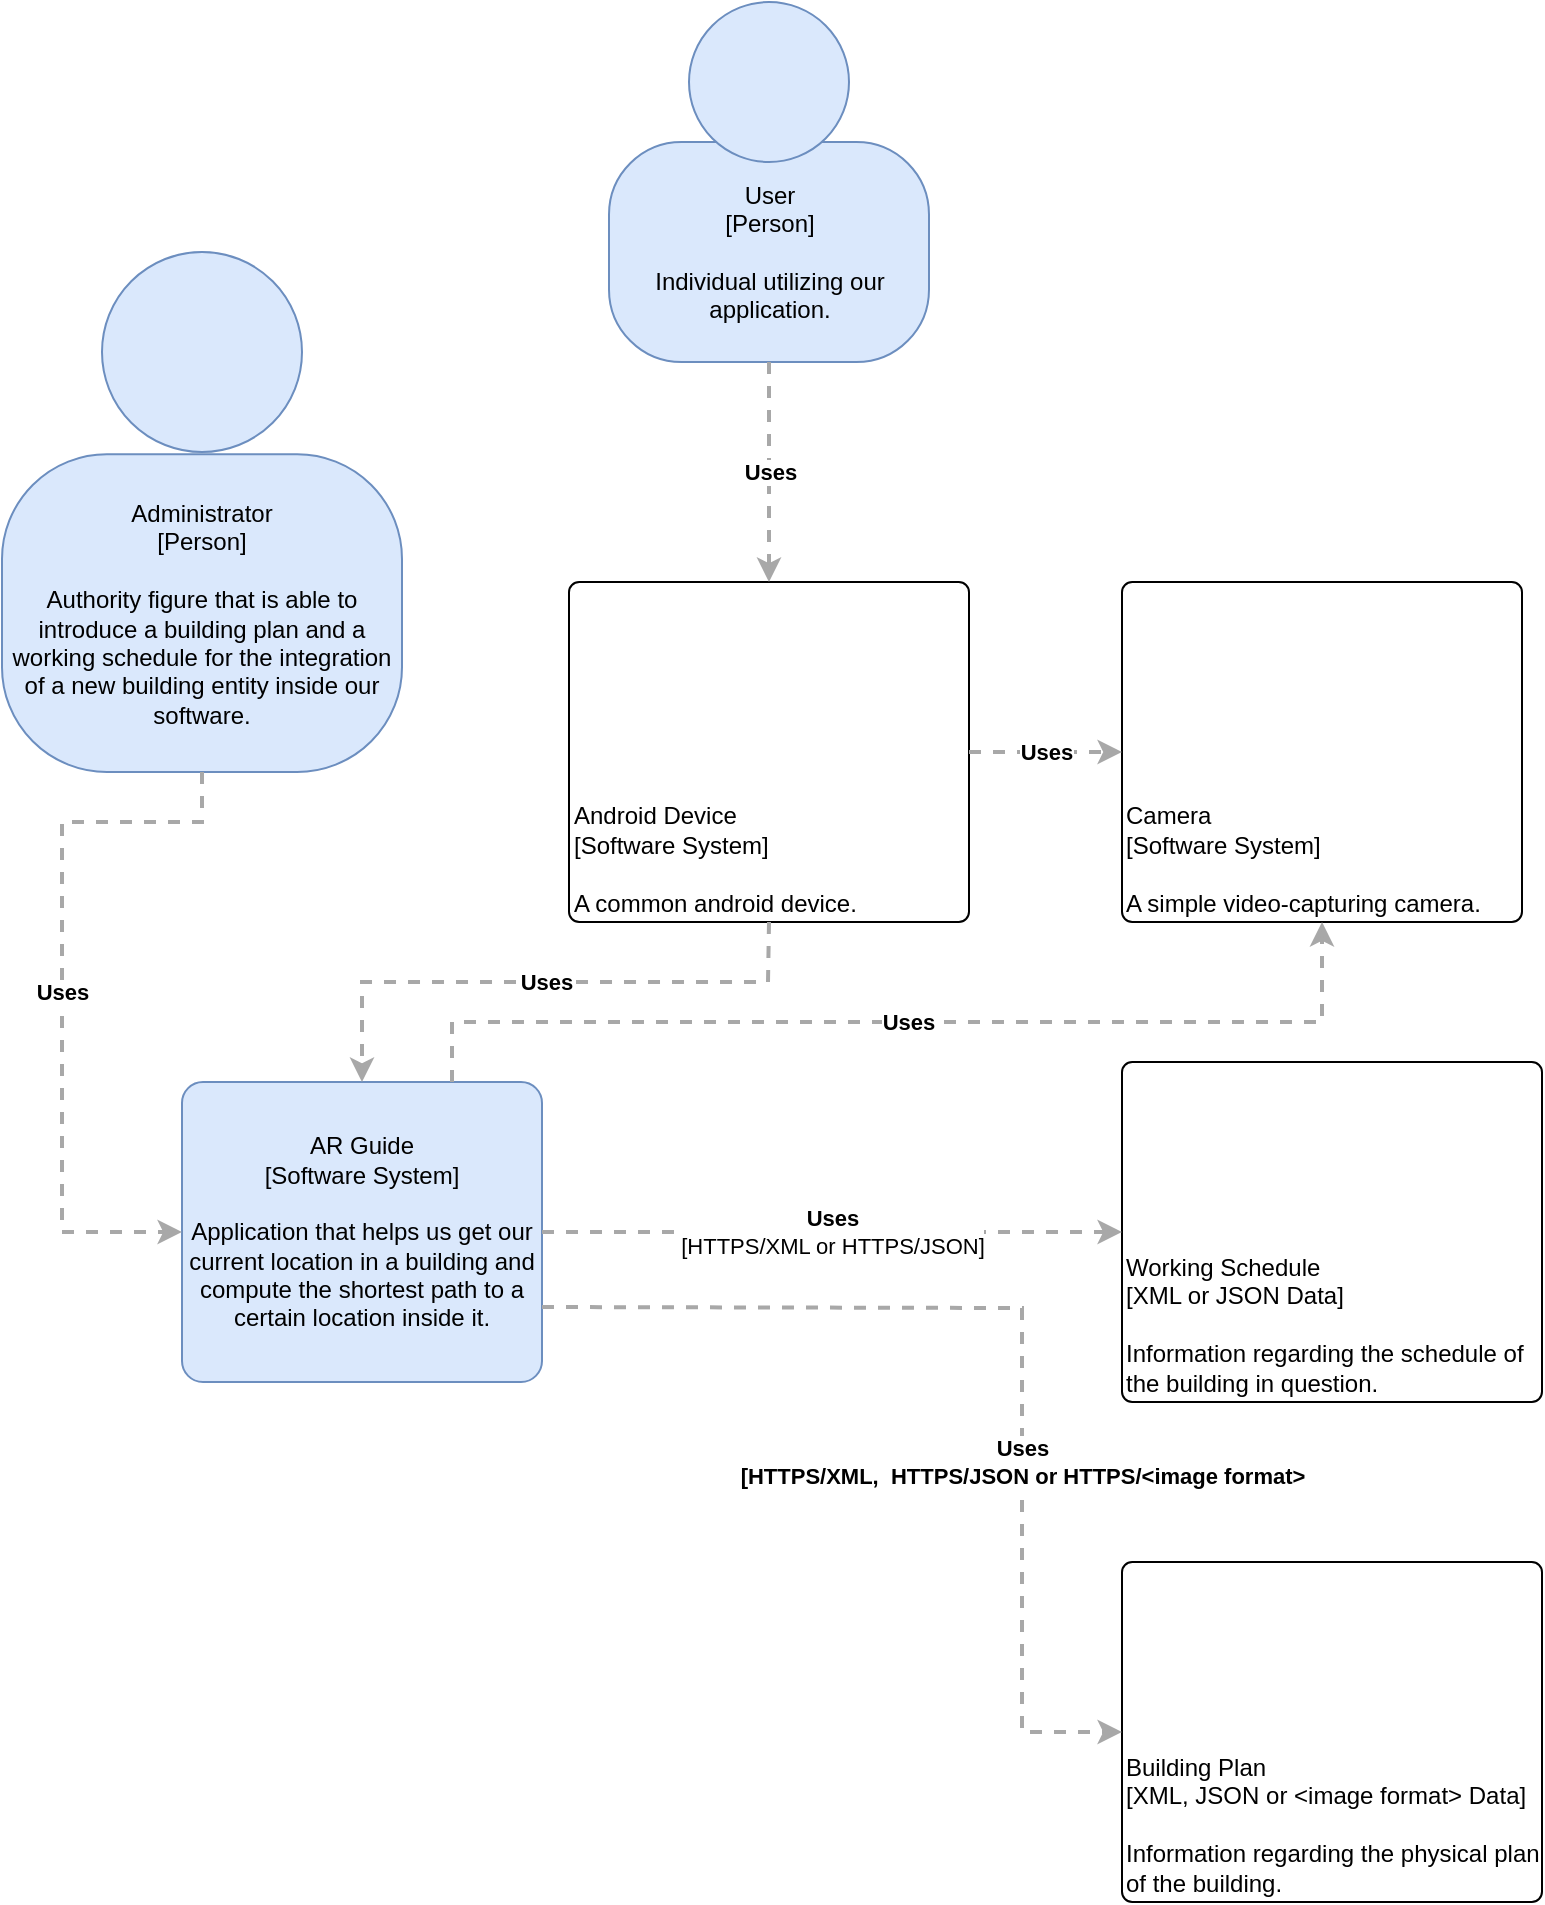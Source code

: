 <mxfile version="10.5.9" type="device"><diagram id="e0N37j-hmRqjs9xxRkx0" name="Page-1"><mxGraphModel dx="1367" dy="727" grid="1" gridSize="10" guides="1" tooltips="1" connect="1" arrows="1" fold="1" page="1" pageScale="1" pageWidth="827" pageHeight="1169" math="0" shadow="0"><root><mxCell id="0"/><mxCell id="1" parent="0"/><mxCell id="njE13rAOCIoc19YT9OxR-1" value="" style="group;rounded=0;labelBackgroundColor=none;fillColor=none;fontColor=#000000;align=center;html=1;" parent="1" vertex="1" connectable="0"><mxGeometry x="333.5" y="10" width="160" height="180" as="geometry"/><C4Person as="c4"/></mxCell><object label="User&lt;div&gt;[Person]&lt;/div&gt;&lt;div&gt;&lt;br&gt;&lt;/div&gt;&lt;div&gt;Individual utilizing our application." placeholders="1" c4Name="User" c4Type="body" c4Description="Individual utilizing our application." id="njE13rAOCIoc19YT9OxR-2"><mxCell style="rounded=1;whiteSpace=wrap;html=1;labelBackgroundColor=none;fillColor=#dae8fc;fontColor=#000000;align=center;arcSize=33;strokeColor=#6c8ebf;" parent="njE13rAOCIoc19YT9OxR-1" vertex="1"><mxGeometry y="70" width="160" height="110" as="geometry"/><C4Person as="c4"/></mxCell></object><mxCell id="njE13rAOCIoc19YT9OxR-3" value="" style="ellipse;whiteSpace=wrap;html=1;aspect=fixed;rounded=0;labelBackgroundColor=none;fillColor=#dae8fc;fontSize=12;fontColor=#000000;align=center;strokeColor=#6c8ebf;" parent="njE13rAOCIoc19YT9OxR-1" vertex="1"><mxGeometry x="40" width="80" height="80" as="geometry"/><C4Person as="c4"/></mxCell><object label="&lt;div style=&quot;text-align: left&quot;&gt;Android Device&lt;br&gt;[Software System]&lt;br&gt;&lt;br&gt;A common android device.&lt;/div&gt;" placeholders="1" c4Name="Android Device&#10;[Software System]&#10;&#10;A common android device." c4Type="ExecutionEnvironment" c4Application="" id="njE13rAOCIoc19YT9OxR-5"><mxCell style="rounded=1;whiteSpace=wrap;html=1;labelBackgroundColor=none;fillColor=#ffffff;fontColor=#000000;align=left;arcSize=3;strokeColor=#000000;verticalAlign=bottom;" parent="1" vertex="1"><mxGeometry x="313.5" y="300" width="200" height="170" as="geometry"/><C4ExecutionEnvironment as="c4"/></mxCell></object><object label="&lt;div style=&quot;text-align: left&quot;&gt;&lt;div style=&quot;text-align: center&quot;&gt;&lt;b&gt;Uses&lt;/b&gt;&lt;/div&gt;&lt;/div&gt;" c4Type="Relationship" c4Description="Beschreibung" c4Technology="technology" id="njE13rAOCIoc19YT9OxR-6"><mxCell style="edgeStyle=none;rounded=0;html=1;entryX=0.5;entryY=0;jettySize=auto;orthogonalLoop=1;strokeColor=#A8A8A8;strokeWidth=2;fontColor=#000000;jumpStyle=none;dashed=1;exitX=0.5;exitY=1;exitDx=0;exitDy=0;entryDx=0;entryDy=0;" parent="1" source="njE13rAOCIoc19YT9OxR-2" target="njE13rAOCIoc19YT9OxR-5" edge="1"><mxGeometry width="160" relative="1" as="geometry"><mxPoint x="210" y="580" as="sourcePoint"/><mxPoint x="370" y="580" as="targetPoint"/></mxGeometry><C4Relationship as="c4"/></mxCell></object><object label="&lt;div style=&quot;text-align: left&quot;&gt;Camera&lt;br&gt;[Software System]&lt;br&gt;&lt;br&gt;A simple video-capturing camera.&lt;/div&gt;" placeholders="1" c4Name="Camera&#10;[Software System]&#10;&#10;A simple video-capturing camera." c4Type="ExecutionEnvironment" c4Application="" id="njE13rAOCIoc19YT9OxR-7"><mxCell style="rounded=1;whiteSpace=wrap;html=1;labelBackgroundColor=none;fillColor=#ffffff;fontColor=#000000;align=left;arcSize=3;strokeColor=#000000;verticalAlign=bottom;" parent="1" vertex="1"><mxGeometry x="590" y="300" width="200" height="170" as="geometry"/><C4ExecutionEnvironment as="c4"/></mxCell></object><object label="&lt;div style=&quot;text-align: left&quot;&gt;&lt;div style=&quot;text-align: center&quot;&gt;&lt;b&gt;Uses&lt;/b&gt;&lt;/div&gt;&lt;/div&gt;" c4Type="Relationship" c4Description="Beschreibung" c4Technology="technology" id="njE13rAOCIoc19YT9OxR-8"><mxCell style="edgeStyle=none;rounded=0;html=1;entryX=0;entryY=0.5;jettySize=auto;orthogonalLoop=1;strokeColor=#A8A8A8;strokeWidth=2;fontColor=#000000;jumpStyle=none;dashed=1;exitX=1;exitY=0.5;exitDx=0;exitDy=0;entryDx=0;entryDy=0;" parent="1" source="njE13rAOCIoc19YT9OxR-5" target="njE13rAOCIoc19YT9OxR-7" edge="1"><mxGeometry width="160" relative="1" as="geometry"><mxPoint x="520" y="560" as="sourcePoint"/><mxPoint x="680" y="560" as="targetPoint"/></mxGeometry><C4Relationship as="c4"/></mxCell></object><object label="AR Guide&lt;div&gt;[Software System]&lt;/div&gt;&lt;div&gt;&lt;br&gt;&lt;/div&gt;&lt;div&gt;Application that helps us get our current location in a building and compute the shortest path to a certain location inside it." placeholders="1" c4Name="AR Guide" c4Type="SoftwareSystem" c4Description="Application that helps us get our current location in a building and compute the shortest path to a certain location inside it." id="njE13rAOCIoc19YT9OxR-9"><mxCell style="rounded=1;whiteSpace=wrap;html=1;labelBackgroundColor=none;fillColor=#dae8fc;fontColor=#000000;align=center;arcSize=7;strokeColor=#6c8ebf;" parent="1" vertex="1"><mxGeometry x="120" y="550" width="180" height="150" as="geometry"/><C4SoftwareSystem as="c4"/></mxCell></object><object label="&lt;div style=&quot;text-align: left&quot;&gt;&lt;div style=&quot;text-align: center&quot;&gt;&lt;b&gt;Uses&lt;/b&gt;&lt;/div&gt;&lt;/div&gt;" c4Type="Relationship" c4Description="Beschreibung" c4Technology="technology" id="njE13rAOCIoc19YT9OxR-10"><mxCell style="edgeStyle=none;rounded=0;html=1;entryX=0.5;entryY=0;jettySize=auto;orthogonalLoop=1;strokeColor=#A8A8A8;strokeWidth=2;fontColor=#000000;jumpStyle=none;dashed=1;exitX=0.5;exitY=1;exitDx=0;exitDy=0;entryDx=0;entryDy=0;" parent="1" source="njE13rAOCIoc19YT9OxR-5" target="njE13rAOCIoc19YT9OxR-9" edge="1"><mxGeometry width="160" relative="1" as="geometry"><mxPoint x="210" y="630" as="sourcePoint"/><mxPoint x="370" y="630" as="targetPoint"/><Array as="points"><mxPoint x="413" y="500"/><mxPoint x="210" y="500"/></Array></mxGeometry><C4Relationship as="c4"/></mxCell></object><object label="&lt;div style=&quot;text-align: left&quot;&gt;Working Schedule&lt;br&gt;[XML or JSON Data]&lt;br&gt;&lt;br&gt;Information regarding the schedule of the building in question.&lt;/div&gt;" placeholders="1" c4Name="Working Schedule&#10;[XML Data]&#10;&#10;Information regarding the schedule of the building in question." c4Type="ExecutionEnvironment" c4Application="applicationAndVersion" id="njE13rAOCIoc19YT9OxR-11"><mxCell style="rounded=1;whiteSpace=wrap;html=1;labelBackgroundColor=none;fillColor=#ffffff;fontColor=#000000;align=left;arcSize=3;strokeColor=#000000;verticalAlign=bottom;" parent="1" vertex="1"><mxGeometry x="590" y="540" width="210" height="170" as="geometry"/><C4ExecutionEnvironment as="c4"/></mxCell></object><object label="&lt;div style=&quot;text-align: left&quot;&gt;Building Plan&lt;br&gt;[XML, JSON or &amp;lt;image format&amp;gt; Data]&lt;br&gt;&lt;br&gt;Information regarding the physical plan of the building.&lt;/div&gt;" placeholders="1" c4Name="Building Plan&#10;[]&#10;&#10;Information regarding the physical plan of the building." c4Type="ExecutionEnvironment" c4Application="applicationAndVersion" id="njE13rAOCIoc19YT9OxR-12"><mxCell style="rounded=1;whiteSpace=wrap;html=1;labelBackgroundColor=none;fillColor=#ffffff;fontColor=#000000;align=left;arcSize=3;strokeColor=#000000;verticalAlign=bottom;" parent="1" vertex="1"><mxGeometry x="590" y="790" width="210" height="170" as="geometry"/><C4ExecutionEnvironment as="c4"/></mxCell></object><object label="&lt;div style=&quot;text-align: left&quot;&gt;&lt;div style=&quot;text-align: center&quot;&gt;&lt;b&gt;Uses&lt;/b&gt;&lt;/div&gt;&lt;div style=&quot;text-align: center&quot;&gt;[HTTPS/XML or HTTPS/JSON]&lt;/div&gt;&lt;/div&gt;" c4Type="Relationship" c4Description="Beschreibung" c4Technology="technology" id="njE13rAOCIoc19YT9OxR-13"><mxCell style="edgeStyle=none;rounded=0;html=1;entryX=0;entryY=0.5;jettySize=auto;orthogonalLoop=1;strokeColor=#A8A8A8;strokeWidth=2;fontColor=#000000;jumpStyle=none;dashed=1;exitX=1;exitY=0.5;exitDx=0;exitDy=0;entryDx=0;entryDy=0;" parent="1" source="njE13rAOCIoc19YT9OxR-9" target="njE13rAOCIoc19YT9OxR-11" edge="1"><mxGeometry width="160" relative="1" as="geometry"><mxPoint x="400" y="780" as="sourcePoint"/><mxPoint x="560" y="780" as="targetPoint"/></mxGeometry><C4Relationship as="c4"/></mxCell></object><object label="&lt;div style=&quot;text-align: left&quot;&gt;&lt;div style=&quot;text-align: center&quot;&gt;&lt;b&gt;Uses&lt;/b&gt;&lt;/div&gt;&lt;div style=&quot;text-align: center&quot;&gt;&lt;b&gt;[HTTPS/XML,&amp;nbsp; HTTPS/JSON or HTTPS/&amp;lt;image format&amp;gt;&lt;/b&gt;&lt;/div&gt;&lt;/div&gt;" c4Type="Relationship" c4Description="Beschreibung" c4Technology="technology" id="njE13rAOCIoc19YT9OxR-14"><mxCell style="edgeStyle=none;rounded=0;html=1;entryX=0;entryY=0.5;jettySize=auto;orthogonalLoop=1;strokeColor=#A8A8A8;strokeWidth=2;fontColor=#000000;jumpStyle=none;dashed=1;exitX=1;exitY=0.75;exitDx=0;exitDy=0;entryDx=0;entryDy=0;" parent="1" source="njE13rAOCIoc19YT9OxR-9" target="njE13rAOCIoc19YT9OxR-12" edge="1"><mxGeometry x="-0.043" y="-77" width="160" relative="1" as="geometry"><mxPoint x="460" y="750" as="sourcePoint"/><mxPoint x="620" y="750" as="targetPoint"/><Array as="points"><mxPoint x="540" y="663"/><mxPoint x="540" y="875"/></Array><mxPoint x="77" y="77" as="offset"/></mxGeometry><C4Relationship as="c4"/></mxCell></object><object label="&lt;div style=&quot;text-align: left&quot;&gt;&lt;div style=&quot;text-align: center&quot;&gt;&lt;b&gt;Uses&lt;/b&gt;&lt;/div&gt;&lt;/div&gt;" c4Type="Relationship" c4Description="Beschreibung" c4Technology="technology" id="njE13rAOCIoc19YT9OxR-15"><mxCell style="edgeStyle=none;rounded=0;html=1;entryX=0.5;entryY=1;jettySize=auto;orthogonalLoop=1;strokeColor=#A8A8A8;strokeWidth=2;fontColor=#000000;jumpStyle=none;dashed=1;exitX=0.75;exitY=0;exitDx=0;exitDy=0;entryDx=0;entryDy=0;" parent="1" source="njE13rAOCIoc19YT9OxR-9" target="njE13rAOCIoc19YT9OxR-7" edge="1"><mxGeometry width="160" relative="1" as="geometry"><mxPoint x="400" y="760" as="sourcePoint"/><mxPoint x="560" y="760" as="targetPoint"/><Array as="points"><mxPoint x="255" y="520"/><mxPoint x="690" y="520"/></Array></mxGeometry><C4Relationship as="c4"/></mxCell></object><mxCell id="SUD904SuQYmcKVRBTZ1x-1" value="" style="group;rounded=0;labelBackgroundColor=none;fillColor=none;fontColor=#000000;align=center;html=1;" vertex="1" connectable="0" parent="1"><mxGeometry x="30" y="135" width="200" height="260" as="geometry"/><C4Person as="c4"/></mxCell><object label="Administrator&lt;div&gt;[Person]&lt;/div&gt;&lt;div&gt;&lt;br&gt;&lt;/div&gt;&lt;div&gt;Authority figure that is able to introduce a building plan and a working schedule for the integration of a new building entity inside our software.&lt;/div&gt;" placeholders="1" c4Name="Administrator" c4Type="body" c4Description="Authority figure that is able to introduce a building plan and a working schedule for the integration of a new building inside our software." id="SUD904SuQYmcKVRBTZ1x-2"><mxCell style="rounded=1;whiteSpace=wrap;html=1;labelBackgroundColor=none;fillColor=#dae8fc;fontColor=#000000;align=center;arcSize=33;strokeColor=#6c8ebf;" vertex="1" parent="SUD904SuQYmcKVRBTZ1x-1"><mxGeometry y="101.111" width="200" height="158.889" as="geometry"/><C4Person as="c4"/></mxCell></object><mxCell id="SUD904SuQYmcKVRBTZ1x-3" value="" style="ellipse;whiteSpace=wrap;html=1;aspect=fixed;rounded=0;labelBackgroundColor=none;fillColor=#dae8fc;fontSize=12;fontColor=#000000;align=center;strokeColor=#6c8ebf;" vertex="1" parent="SUD904SuQYmcKVRBTZ1x-1"><mxGeometry x="50" width="100" height="100" as="geometry"/><C4Person as="c4"/></mxCell><object label="&lt;div style=&quot;text-align: left&quot;&gt;&lt;div style=&quot;text-align: center&quot;&gt;&lt;b&gt;Uses&lt;/b&gt;&lt;/div&gt;&lt;/div&gt;" c4Type="Relationship" c4Description="Beschreibung" c4Technology="technology" id="SUD904SuQYmcKVRBTZ1x-5"><mxCell style="edgeStyle=none;rounded=0;html=1;entryX=0;entryY=0.5;jettySize=auto;orthogonalLoop=1;strokeColor=#A8A8A8;strokeWidth=2;fontColor=#000000;jumpStyle=none;dashed=1;exitX=0.5;exitY=1;exitDx=0;exitDy=0;entryDx=0;entryDy=0;" edge="1" parent="1" source="SUD904SuQYmcKVRBTZ1x-2" target="njE13rAOCIoc19YT9OxR-9"><mxGeometry width="160" relative="1" as="geometry"><mxPoint x="80" y="460" as="sourcePoint"/><mxPoint x="240" y="460" as="targetPoint"/><Array as="points"><mxPoint x="130" y="420"/><mxPoint x="60" y="420"/><mxPoint x="60" y="625"/></Array></mxGeometry><C4Relationship as="c4"/></mxCell></object></root></mxGraphModel></diagram></mxfile>
